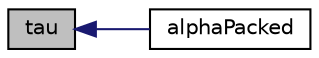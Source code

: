 digraph "tau"
{
  bgcolor="transparent";
  edge [fontname="Helvetica",fontsize="10",labelfontname="Helvetica",labelfontsize="10"];
  node [fontname="Helvetica",fontsize="10",shape=record];
  rankdir="LR";
  Node614 [label="tau",height=0.2,width=0.4,color="black", fillcolor="grey75", style="filled", fontcolor="black"];
  Node614 -> Node615 [dir="back",color="midnightblue",fontsize="10",style="solid",fontname="Helvetica"];
  Node615 [label="alphaPacked",height=0.2,width=0.4,color="black",URL="$a25405.html#ad704fe4c61922c6b32641addc2d34f43",tooltip="Member Functions. "];
}
